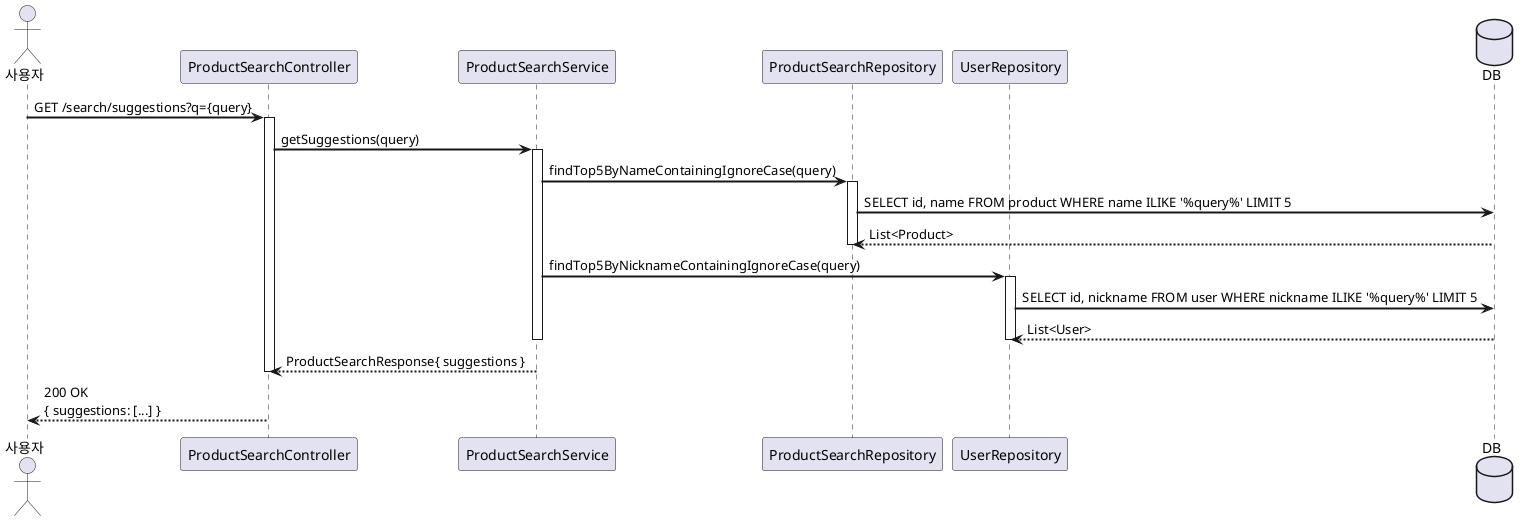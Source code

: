 @startuml
skinparam sequenceArrowThickness 2

actor 사용자
participant ProductSearchController as Controller
participant ProductSearchService    as Service
participant ProductSearchRepository as ProdSearchRepo
participant UserRepository          as UserRepo
database DB

사용자 -> Controller: GET /search/suggestions?q={query}
activate Controller

Controller -> Service: getSuggestions(query)
activate Service

Service -> ProdSearchRepo: findTop5ByNameContainingIgnoreCase(query)
activate ProdSearchRepo
ProdSearchRepo -> DB: SELECT id, name FROM product WHERE name ILIKE '%query%' LIMIT 5
DB --> ProdSearchRepo: List<Product>
deactivate ProdSearchRepo

Service -> UserRepo: findTop5ByNicknameContainingIgnoreCase(query)
activate UserRepo
UserRepo -> DB: SELECT id, nickname FROM user WHERE nickname ILIKE '%query%' LIMIT 5
DB --> UserRepo: List<User>
deactivate UserRepo

deactivate Service
Service --> Controller: ProductSearchResponse{ suggestions }
deactivate Controller

Controller --> 사용자: 200 OK\n{ suggestions: [...] }
@enduml
